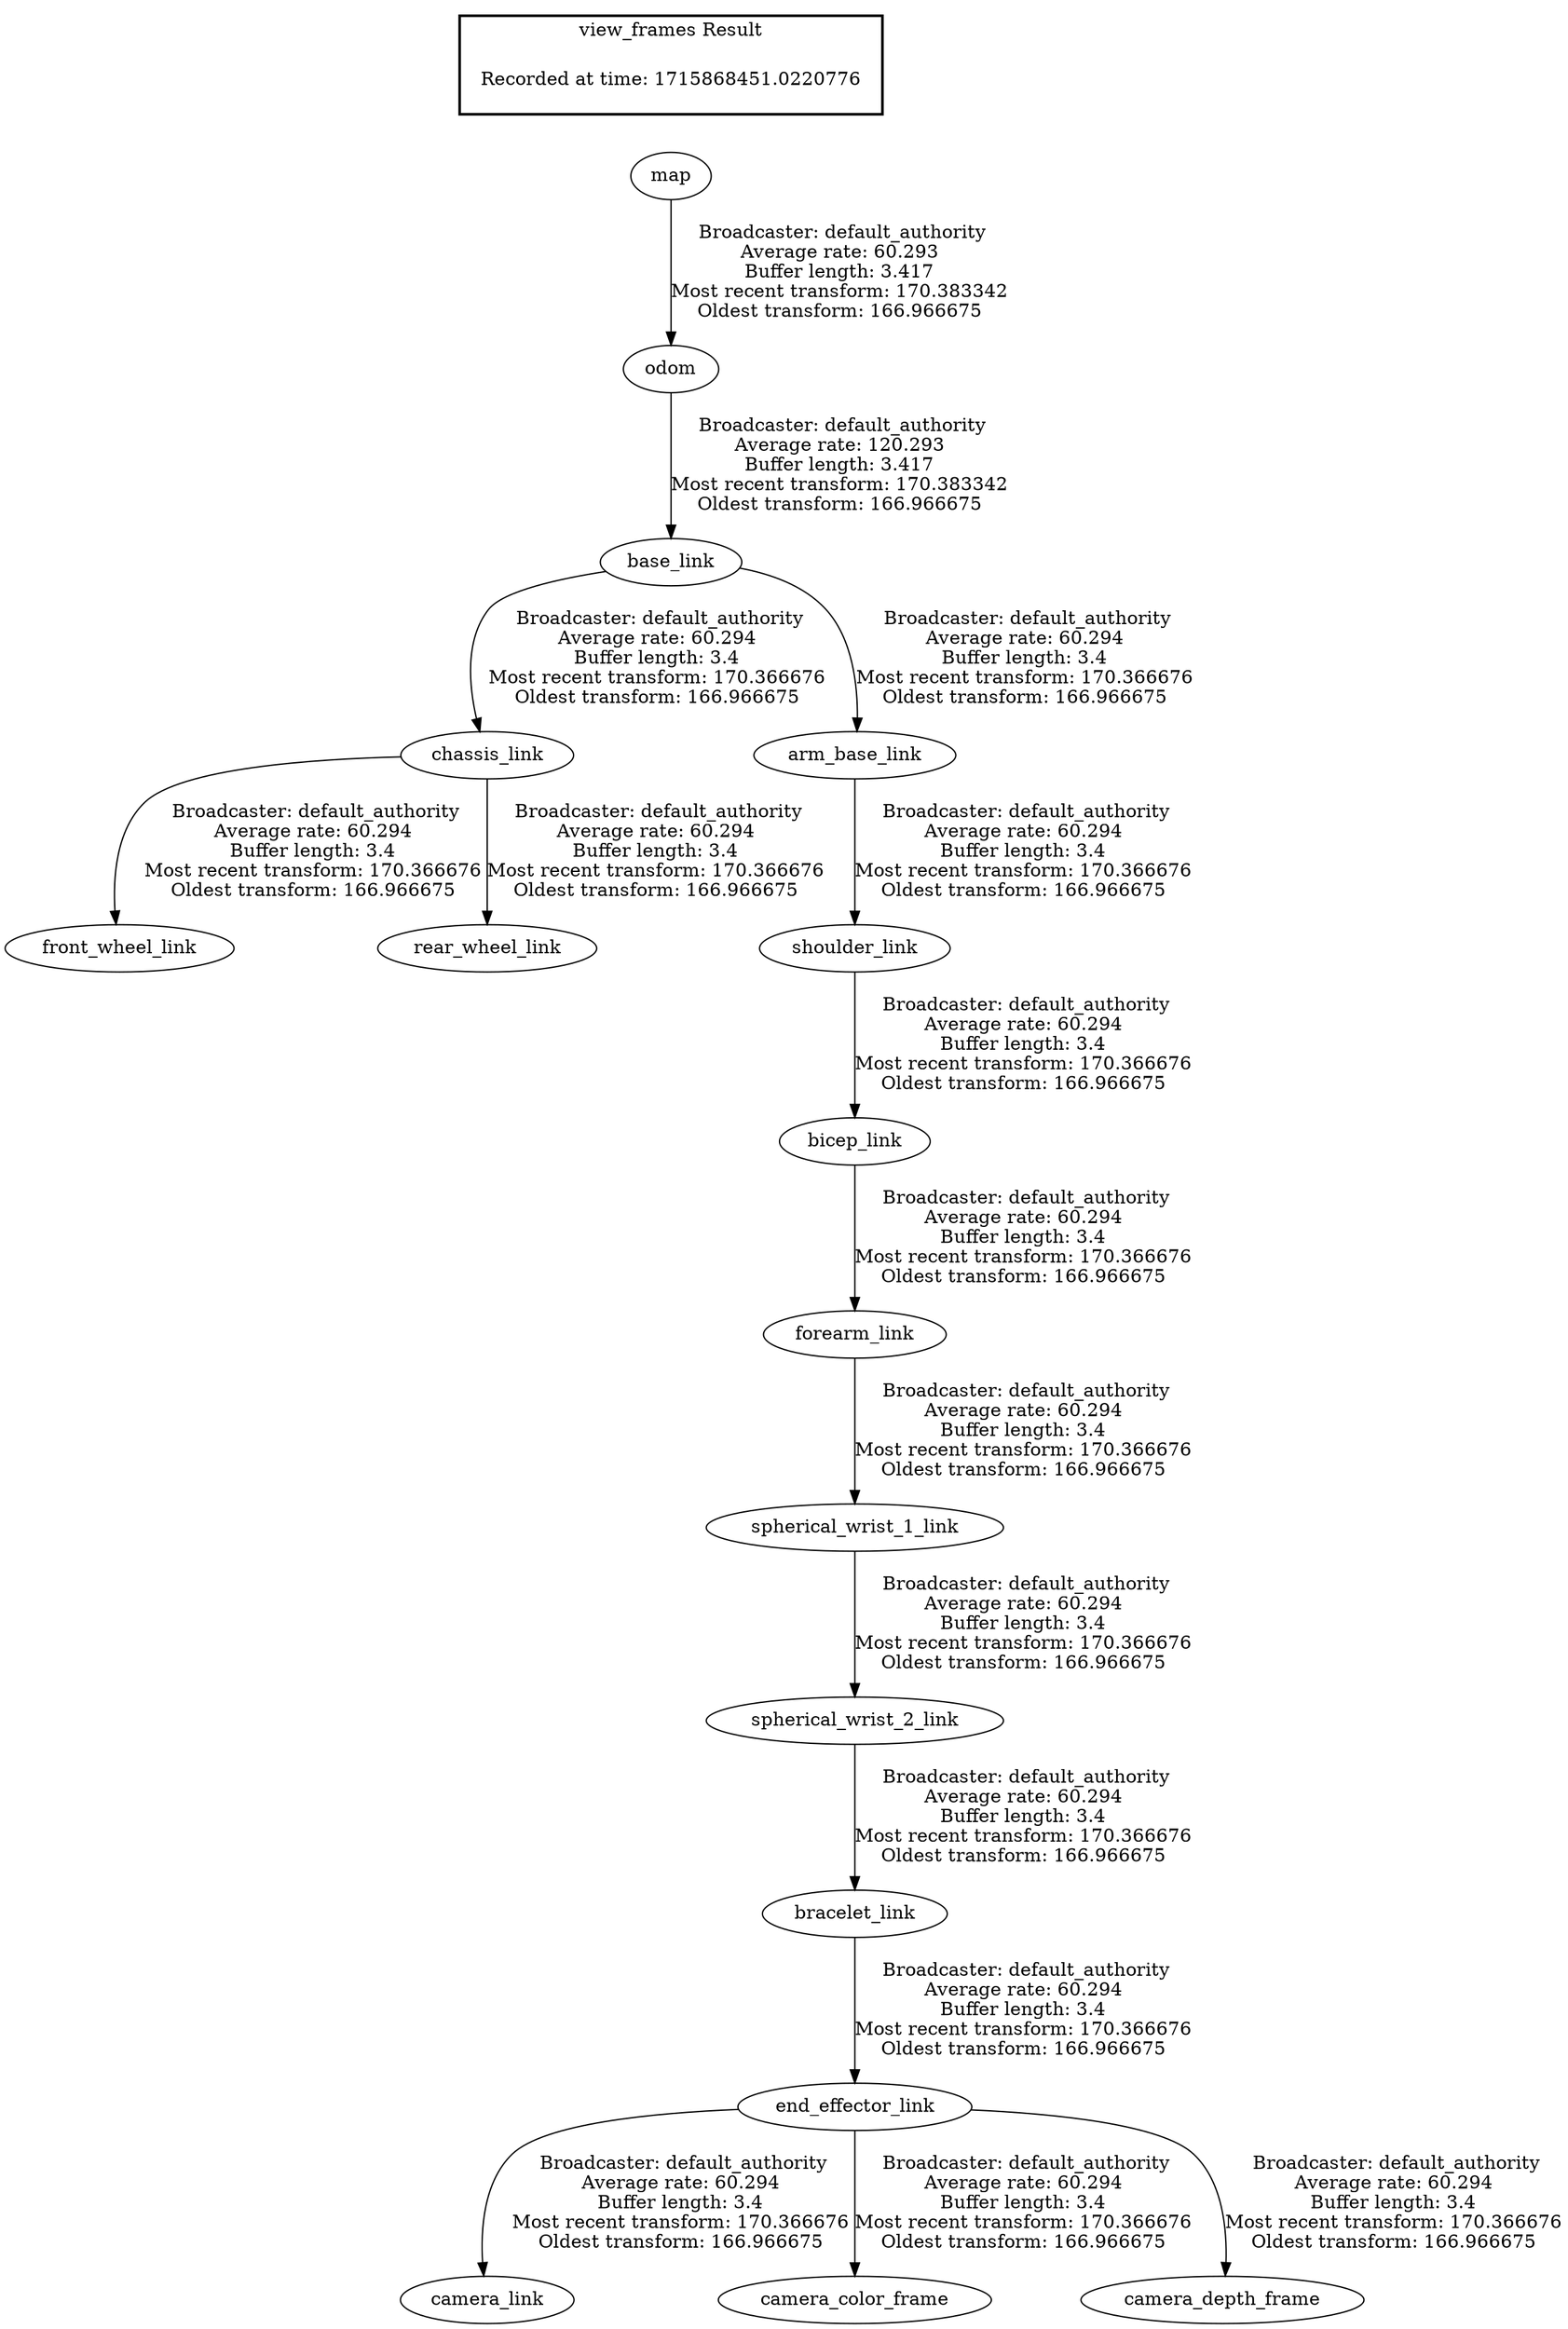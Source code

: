 digraph G {
"map" -> "odom"[label=" Broadcaster: default_authority\nAverage rate: 60.293\nBuffer length: 3.417\nMost recent transform: 170.383342\nOldest transform: 166.966675\n"];
"odom" -> "base_link"[label=" Broadcaster: default_authority\nAverage rate: 120.293\nBuffer length: 3.417\nMost recent transform: 170.383342\nOldest transform: 166.966675\n"];
"base_link" -> "chassis_link"[label=" Broadcaster: default_authority\nAverage rate: 60.294\nBuffer length: 3.4\nMost recent transform: 170.366676\nOldest transform: 166.966675\n"];
"base_link" -> "arm_base_link"[label=" Broadcaster: default_authority\nAverage rate: 60.294\nBuffer length: 3.4\nMost recent transform: 170.366676\nOldest transform: 166.966675\n"];
"arm_base_link" -> "shoulder_link"[label=" Broadcaster: default_authority\nAverage rate: 60.294\nBuffer length: 3.4\nMost recent transform: 170.366676\nOldest transform: 166.966675\n"];
"shoulder_link" -> "bicep_link"[label=" Broadcaster: default_authority\nAverage rate: 60.294\nBuffer length: 3.4\nMost recent transform: 170.366676\nOldest transform: 166.966675\n"];
"bicep_link" -> "forearm_link"[label=" Broadcaster: default_authority\nAverage rate: 60.294\nBuffer length: 3.4\nMost recent transform: 170.366676\nOldest transform: 166.966675\n"];
"chassis_link" -> "front_wheel_link"[label=" Broadcaster: default_authority\nAverage rate: 60.294\nBuffer length: 3.4\nMost recent transform: 170.366676\nOldest transform: 166.966675\n"];
"chassis_link" -> "rear_wheel_link"[label=" Broadcaster: default_authority\nAverage rate: 60.294\nBuffer length: 3.4\nMost recent transform: 170.366676\nOldest transform: 166.966675\n"];
"forearm_link" -> "spherical_wrist_1_link"[label=" Broadcaster: default_authority\nAverage rate: 60.294\nBuffer length: 3.4\nMost recent transform: 170.366676\nOldest transform: 166.966675\n"];
"spherical_wrist_1_link" -> "spherical_wrist_2_link"[label=" Broadcaster: default_authority\nAverage rate: 60.294\nBuffer length: 3.4\nMost recent transform: 170.366676\nOldest transform: 166.966675\n"];
"spherical_wrist_2_link" -> "bracelet_link"[label=" Broadcaster: default_authority\nAverage rate: 60.294\nBuffer length: 3.4\nMost recent transform: 170.366676\nOldest transform: 166.966675\n"];
"bracelet_link" -> "end_effector_link"[label=" Broadcaster: default_authority\nAverage rate: 60.294\nBuffer length: 3.4\nMost recent transform: 170.366676\nOldest transform: 166.966675\n"];
"end_effector_link" -> "camera_link"[label=" Broadcaster: default_authority\nAverage rate: 60.294\nBuffer length: 3.4\nMost recent transform: 170.366676\nOldest transform: 166.966675\n"];
"end_effector_link" -> "camera_color_frame"[label=" Broadcaster: default_authority\nAverage rate: 60.294\nBuffer length: 3.4\nMost recent transform: 170.366676\nOldest transform: 166.966675\n"];
"end_effector_link" -> "camera_depth_frame"[label=" Broadcaster: default_authority\nAverage rate: 60.294\nBuffer length: 3.4\nMost recent transform: 170.366676\nOldest transform: 166.966675\n"];
edge [style=invis];
 subgraph cluster_legend { style=bold; color=black; label ="view_frames Result";
"Recorded at time: 1715868451.0220776"[ shape=plaintext ] ;
}->"map";
}